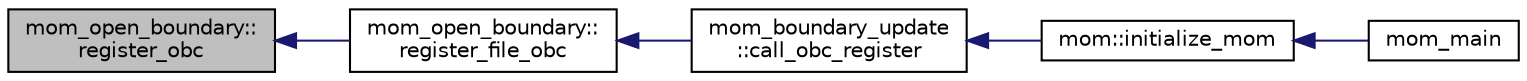 digraph "mom_open_boundary::register_obc"
{
 // INTERACTIVE_SVG=YES
  edge [fontname="Helvetica",fontsize="10",labelfontname="Helvetica",labelfontsize="10"];
  node [fontname="Helvetica",fontsize="10",shape=record];
  rankdir="LR";
  Node105 [label="mom_open_boundary::\lregister_obc",height=0.2,width=0.4,color="black", fillcolor="grey75", style="filled", fontcolor="black"];
  Node105 -> Node106 [dir="back",color="midnightblue",fontsize="10",style="solid",fontname="Helvetica"];
  Node106 [label="mom_open_boundary::\lregister_file_obc",height=0.2,width=0.4,color="black", fillcolor="white", style="filled",URL="$namespacemom__open__boundary.html#a05d15beca2ef2b44fb36d129166907fa",tooltip="Add file to OBC registry. "];
  Node106 -> Node107 [dir="back",color="midnightblue",fontsize="10",style="solid",fontname="Helvetica"];
  Node107 [label="mom_boundary_update\l::call_obc_register",height=0.2,width=0.4,color="black", fillcolor="white", style="filled",URL="$namespacemom__boundary__update.html#a455e3d4565a6023e3c144eefb9bafac5",tooltip="The following subroutines and associated definitions provide the machinery to register and call the s..."];
  Node107 -> Node108 [dir="back",color="midnightblue",fontsize="10",style="solid",fontname="Helvetica"];
  Node108 [label="mom::initialize_mom",height=0.2,width=0.4,color="black", fillcolor="white", style="filled",URL="$namespacemom.html#a0be2869fef30e1e0604facfe1b41555d",tooltip="This subroutine initializes MOM. "];
  Node108 -> Node109 [dir="back",color="midnightblue",fontsize="10",style="solid",fontname="Helvetica"];
  Node109 [label="mom_main",height=0.2,width=0.4,color="black", fillcolor="white", style="filled",URL="$MOM__driver_8F90.html#a08fffeb2d8e8acbf9ed4609be6d258c6"];
}
